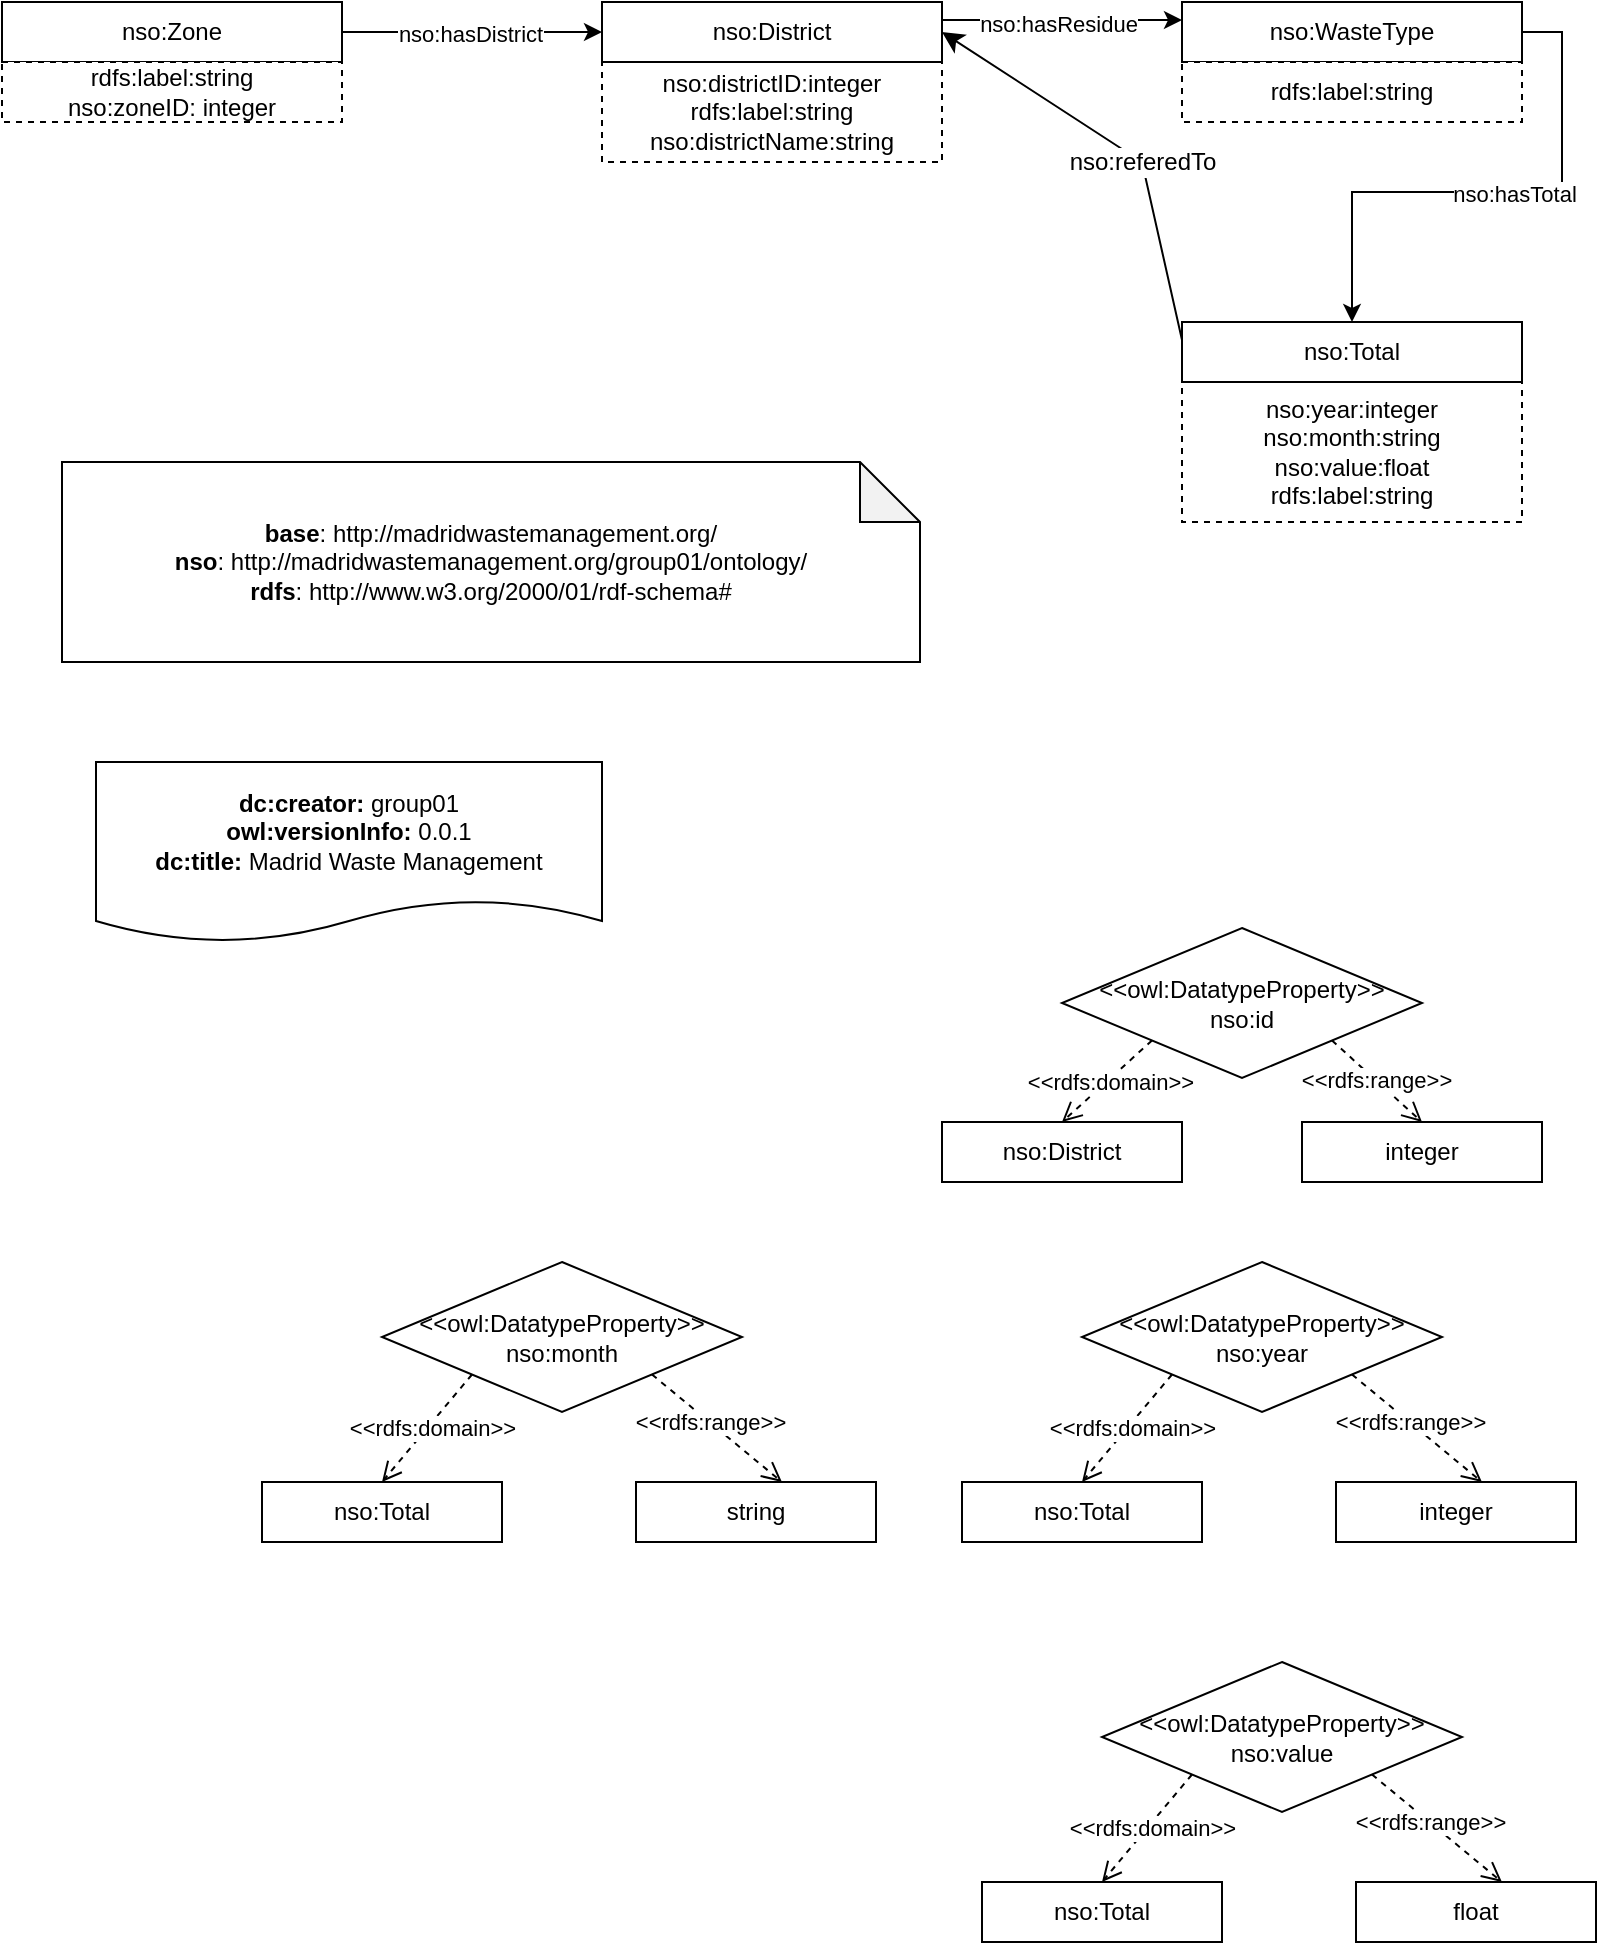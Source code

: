<mxfile version="21.6.5" type="device">
  <diagram name="Pagina-1" id="1RlD7k3v_khYpdEVKCjm">
    <mxGraphModel dx="1194" dy="618" grid="1" gridSize="10" guides="1" tooltips="1" connect="1" arrows="1" fold="1" page="1" pageScale="1" pageWidth="827" pageHeight="1169" math="0" shadow="0">
      <root>
        <mxCell id="0" />
        <mxCell id="1" parent="0" />
        <mxCell id="r6KnwTTkaE7kSFxnoHc5-1" value="nso:districtID:integer&lt;br&gt;rdfs:label:string&lt;br&gt;nso:districtName:string" style="rounded=0;whiteSpace=wrap;html=1;snapToPoint=1;points=[[0.1,0],[0.2,0],[0.3,0],[0.4,0],[0.5,0],[0.6,0],[0.7,0],[0.8,0],[0.9,0],[0,0.1],[0,0.3],[0,0.5],[0,0.7],[0,0.9],[0.1,1],[0.2,1],[0.3,1],[0.4,1],[0.5,1],[0.6,1],[0.7,1],[0.8,1],[0.9,1],[1,0.1],[1,0.3],[1,0.5],[1,0.7],[1,0.9]];dashed=1;" parent="1" vertex="1">
          <mxGeometry x="340" y="110" width="170" height="50" as="geometry" />
        </mxCell>
        <mxCell id="r6KnwTTkaE7kSFxnoHc5-2" value="nso:District" style="rounded=0;whiteSpace=wrap;html=1;snapToPoint=1;points=[[0.1,0],[0.2,0],[0.3,0],[0.4,0],[0.5,0],[0.6,0],[0.7,0],[0.8,0],[0.9,0],[0,0.1],[0,0.3],[0,0.5],[0,0.7],[0,0.9],[0.1,1],[0.2,1],[0.3,1],[0.4,1],[0.5,1],[0.6,1],[0.7,1],[0.8,1],[0.9,1],[1,0.1],[1,0.3],[1,0.5],[1,0.7],[1,0.9]];" parent="1" vertex="1">
          <mxGeometry x="340" y="80" width="170" height="30" as="geometry" />
        </mxCell>
        <mxCell id="r6KnwTTkaE7kSFxnoHc5-14" style="edgeStyle=orthogonalEdgeStyle;rounded=0;orthogonalLoop=1;jettySize=auto;html=1;entryX=0.5;entryY=0;entryDx=0;entryDy=0;exitX=1;exitY=0.5;exitDx=0;exitDy=0;" parent="1" source="r6KnwTTkaE7kSFxnoHc5-7" target="r6KnwTTkaE7kSFxnoHc5-13" edge="1">
          <mxGeometry relative="1" as="geometry">
            <mxPoint x="710" y="141" as="sourcePoint" />
          </mxGeometry>
        </mxCell>
        <mxCell id="r6KnwTTkaE7kSFxnoHc5-15" value="nso:hasTotal" style="edgeLabel;html=1;align=center;verticalAlign=middle;resizable=0;points=[];" parent="r6KnwTTkaE7kSFxnoHc5-14" vertex="1" connectable="0">
          <mxGeometry x="-0.089" y="1" relative="1" as="geometry">
            <mxPoint x="-1" as="offset" />
          </mxGeometry>
        </mxCell>
        <mxCell id="r6KnwTTkaE7kSFxnoHc5-7" value="nso:WasteType" style="rounded=0;whiteSpace=wrap;html=1;snapToPoint=1;points=[[0.1,0],[0.2,0],[0.3,0],[0.4,0],[0.5,0],[0.6,0],[0.7,0],[0.8,0],[0.9,0],[0,0.1],[0,0.3],[0,0.5],[0,0.7],[0,0.9],[0.1,1],[0.2,1],[0.3,1],[0.4,1],[0.5,1],[0.6,1],[0.7,1],[0.8,1],[0.9,1],[1,0.1],[1,0.3],[1,0.5],[1,0.7],[1,0.9]];" parent="1" vertex="1">
          <mxGeometry x="630" y="80" width="170" height="30" as="geometry" />
        </mxCell>
        <mxCell id="r6KnwTTkaE7kSFxnoHc5-10" style="edgeStyle=orthogonalEdgeStyle;rounded=0;orthogonalLoop=1;jettySize=auto;html=1;exitX=1;exitY=0.3;exitDx=0;exitDy=0;entryX=0;entryY=0.3;entryDx=0;entryDy=0;" parent="1" source="r6KnwTTkaE7kSFxnoHc5-2" target="r6KnwTTkaE7kSFxnoHc5-7" edge="1">
          <mxGeometry relative="1" as="geometry">
            <mxPoint x="440" y="260" as="targetPoint" />
          </mxGeometry>
        </mxCell>
        <mxCell id="r6KnwTTkaE7kSFxnoHc5-11" value="nso:hasResidue" style="edgeLabel;html=1;align=center;verticalAlign=middle;resizable=0;points=[];" parent="r6KnwTTkaE7kSFxnoHc5-10" vertex="1" connectable="0">
          <mxGeometry x="-0.039" y="-2" relative="1" as="geometry">
            <mxPoint as="offset" />
          </mxGeometry>
        </mxCell>
        <mxCell id="r6KnwTTkaE7kSFxnoHc5-12" value="nso:year:integer&lt;br&gt;nso:month:string&lt;br&gt;nso:value:float&lt;br&gt;rdfs:label:string" style="rounded=0;whiteSpace=wrap;html=1;snapToPoint=1;points=[[0.1,0],[0.2,0],[0.3,0],[0.4,0],[0.5,0],[0.6,0],[0.7,0],[0.8,0],[0.9,0],[0,0.1],[0,0.3],[0,0.5],[0,0.7],[0,0.9],[0.1,1],[0.2,1],[0.3,1],[0.4,1],[0.5,1],[0.6,1],[0.7,1],[0.8,1],[0.9,1],[1,0.1],[1,0.3],[1,0.5],[1,0.7],[1,0.9]];dashed=1;" parent="1" vertex="1">
          <mxGeometry x="630" y="270" width="170" height="70" as="geometry" />
        </mxCell>
        <mxCell id="r6KnwTTkaE7kSFxnoHc5-13" value="nso:Total" style="rounded=0;whiteSpace=wrap;html=1;snapToPoint=1;points=[[0.1,0],[0.2,0],[0.3,0],[0.4,0],[0.5,0],[0.6,0],[0.7,0],[0.8,0],[0.9,0],[0,0.1],[0,0.3],[0,0.5],[0,0.7],[0,0.9],[0.1,1],[0.2,1],[0.3,1],[0.4,1],[0.5,1],[0.6,1],[0.7,1],[0.8,1],[0.9,1],[1,0.1],[1,0.3],[1,0.5],[1,0.7],[1,0.9]];" parent="1" vertex="1">
          <mxGeometry x="630" y="240" width="170" height="30" as="geometry" />
        </mxCell>
        <mxCell id="r6KnwTTkaE7kSFxnoHc5-18" style="edgeStyle=orthogonalEdgeStyle;rounded=0;orthogonalLoop=1;jettySize=auto;html=1;exitX=1;exitY=0.5;exitDx=0;exitDy=0;entryX=0;entryY=0.5;entryDx=0;entryDy=0;" parent="1" source="r6KnwTTkaE7kSFxnoHc5-17" target="r6KnwTTkaE7kSFxnoHc5-2" edge="1">
          <mxGeometry relative="1" as="geometry" />
        </mxCell>
        <mxCell id="r6KnwTTkaE7kSFxnoHc5-19" value="nso:hasDistrict" style="edgeLabel;html=1;align=center;verticalAlign=middle;resizable=0;points=[];" parent="r6KnwTTkaE7kSFxnoHc5-18" vertex="1" connectable="0">
          <mxGeometry x="-0.017" y="-1" relative="1" as="geometry">
            <mxPoint as="offset" />
          </mxGeometry>
        </mxCell>
        <mxCell id="r6KnwTTkaE7kSFxnoHc5-17" value="nso:Zone" style="rounded=0;whiteSpace=wrap;html=1;snapToPoint=1;points=[[0.1,0],[0.2,0],[0.3,0],[0.4,0],[0.5,0],[0.6,0],[0.7,0],[0.8,0],[0.9,0],[0,0.1],[0,0.3],[0,0.5],[0,0.7],[0,0.9],[0.1,1],[0.2,1],[0.3,1],[0.4,1],[0.5,1],[0.6,1],[0.7,1],[0.8,1],[0.9,1],[1,0.1],[1,0.3],[1,0.5],[1,0.7],[1,0.9]];" parent="1" vertex="1">
          <mxGeometry x="40" y="80" width="170" height="30" as="geometry" />
        </mxCell>
        <mxCell id="PTtcGUtyKkrxVg12ckht-1" value="&lt;div&gt;&lt;b&gt;base&lt;/b&gt;: http://madridwastemanagement.org/&lt;/div&gt;&lt;div&gt;&lt;b&gt;nso&lt;/b&gt;:&amp;nbsp;http://madridwastemanagement.org/group01/ontology/&lt;br&gt;&lt;/div&gt;&lt;div&gt;&lt;span style=&quot;background-color: initial;&quot;&gt;&lt;b&gt;rdfs&lt;/b&gt;: http://www.w3.org/2000/01/rdf-schema#&lt;br&gt;&lt;/span&gt;&lt;/div&gt;" style="shape=note;whiteSpace=wrap;html=1;backgroundOutline=1;darkOpacity=0.05;" parent="1" vertex="1">
          <mxGeometry x="70" y="310" width="429" height="100" as="geometry" />
        </mxCell>
        <mxCell id="PTtcGUtyKkrxVg12ckht-4" value="&lt;div&gt;&amp;lt;&amp;lt;owl:DatatypeProperty&amp;gt;&amp;gt; nso:id&lt;br&gt;&lt;/div&gt;" style="rhombus;whiteSpace=wrap;html=1;" parent="1" vertex="1">
          <mxGeometry x="570.0" y="543.0" width="180" height="75" as="geometry" />
        </mxCell>
        <mxCell id="PTtcGUtyKkrxVg12ckht-5" value="integer" style="rounded=0;whiteSpace=wrap;html=1;snapToPoint=1;points=[[0.1,0],[0.2,0],[0.3,0],[0.4,0],[0.5,0],[0.6,0],[0.7,0],[0.8,0],[0.9,0],[0,0.1],[0,0.3],[0,0.5],[0,0.7],[0,0.9],[0.1,1],[0.2,1],[0.3,1],[0.4,1],[0.5,1],[0.6,1],[0.7,1],[0.8,1],[0.9,1],[1,0.1],[1,0.3],[1,0.5],[1,0.7],[1,0.9]];" parent="1" vertex="1">
          <mxGeometry x="690.0" y="640.0" width="120" height="30" as="geometry" />
        </mxCell>
        <mxCell id="PTtcGUtyKkrxVg12ckht-6" value="nso:District" style="rounded=0;whiteSpace=wrap;html=1;snapToPoint=1;points=[[0.1,0],[0.2,0],[0.3,0],[0.4,0],[0.5,0],[0.6,0],[0.7,0],[0.8,0],[0.9,0],[0,0.1],[0,0.3],[0,0.5],[0,0.7],[0,0.9],[0.1,1],[0.2,1],[0.3,1],[0.4,1],[0.5,1],[0.6,1],[0.7,1],[0.8,1],[0.9,1],[1,0.1],[1,0.3],[1,0.5],[1,0.7],[1,0.9]];" parent="1" vertex="1">
          <mxGeometry x="510.0" y="640.0" width="120" height="30" as="geometry" />
        </mxCell>
        <mxCell id="PTtcGUtyKkrxVg12ckht-7" value="" style="endArrow=open;html=1;fontColor=#000099;endFill=0;dashed=1;entryX=0.5;entryY=0;entryDx=0;entryDy=0;endSize=8;arcSize=0;exitX=1;exitY=1;exitDx=0;exitDy=0;rounded=0;" parent="1" source="PTtcGUtyKkrxVg12ckht-4" target="PTtcGUtyKkrxVg12ckht-5" edge="1">
          <mxGeometry width="50" height="50" relative="1" as="geometry">
            <mxPoint x="705.0" y="599.0" as="sourcePoint" />
            <mxPoint x="514.39" y="723" as="targetPoint" />
          </mxGeometry>
        </mxCell>
        <mxCell id="PTtcGUtyKkrxVg12ckht-8" value="&lt;div&gt;&amp;lt;&amp;lt;rdfs:range&amp;gt;&amp;gt;&lt;/div&gt;" style="edgeLabel;html=1;align=center;verticalAlign=middle;resizable=0;points=[];" parent="PTtcGUtyKkrxVg12ckht-7" vertex="1" connectable="0">
          <mxGeometry x="-0.352" y="-1" relative="1" as="geometry">
            <mxPoint x="7.82" y="5.56" as="offset" />
          </mxGeometry>
        </mxCell>
        <mxCell id="PTtcGUtyKkrxVg12ckht-9" value="" style="endArrow=open;html=1;fontColor=#000099;endFill=0;dashed=1;endSize=8;entryX=0.5;entryY=0;entryDx=0;entryDy=0;arcSize=0;exitX=0;exitY=1;exitDx=0;exitDy=0;rounded=0;" parent="1" source="PTtcGUtyKkrxVg12ckht-4" target="PTtcGUtyKkrxVg12ckht-6" edge="1">
          <mxGeometry width="50" height="50" relative="1" as="geometry">
            <mxPoint x="529.997" y="723.607" as="sourcePoint" />
            <mxPoint x="581.39" y="698" as="targetPoint" />
          </mxGeometry>
        </mxCell>
        <mxCell id="PTtcGUtyKkrxVg12ckht-10" value="&lt;div&gt;&amp;lt;&amp;lt;rdfs:domain&amp;gt;&amp;gt;&lt;/div&gt;" style="edgeLabel;html=1;align=center;verticalAlign=middle;resizable=0;points=[];" parent="PTtcGUtyKkrxVg12ckht-9" vertex="1" connectable="0">
          <mxGeometry x="-0.055" y="2" relative="1" as="geometry">
            <mxPoint x="-1" as="offset" />
          </mxGeometry>
        </mxCell>
        <mxCell id="PTtcGUtyKkrxVg12ckht-13" value="&lt;div&gt;&amp;lt;&amp;lt;owl:DatatypeProperty&amp;gt;&amp;gt; nso:year&lt;br&gt;&lt;/div&gt;" style="rhombus;whiteSpace=wrap;html=1;" parent="1" vertex="1">
          <mxGeometry x="580.0" y="710.0" width="180" height="75" as="geometry" />
        </mxCell>
        <mxCell id="PTtcGUtyKkrxVg12ckht-14" value="" style="endArrow=open;html=1;fontColor=#000099;endFill=0;dashed=1;entryX=0.608;entryY=0;entryDx=0;entryDy=0;endSize=8;arcSize=0;exitX=1;exitY=1;exitDx=0;exitDy=0;rounded=0;entryPerimeter=0;" parent="1" source="PTtcGUtyKkrxVg12ckht-13" target="PTtcGUtyKkrxVg12ckht-20" edge="1">
          <mxGeometry width="50" height="50" relative="1" as="geometry">
            <mxPoint x="715.0" y="766.0" as="sourcePoint" />
            <mxPoint x="770" y="815" as="targetPoint" />
          </mxGeometry>
        </mxCell>
        <mxCell id="PTtcGUtyKkrxVg12ckht-15" value="&lt;div&gt;&amp;lt;&amp;lt;rdfs:range&amp;gt;&amp;gt;&lt;/div&gt;" style="edgeLabel;html=1;align=center;verticalAlign=middle;resizable=0;points=[];" parent="PTtcGUtyKkrxVg12ckht-14" vertex="1" connectable="0">
          <mxGeometry x="-0.352" y="-1" relative="1" as="geometry">
            <mxPoint x="7.82" y="5.56" as="offset" />
          </mxGeometry>
        </mxCell>
        <mxCell id="PTtcGUtyKkrxVg12ckht-16" value="" style="endArrow=open;html=1;fontColor=#000099;endFill=0;dashed=1;endSize=8;arcSize=0;exitX=0;exitY=1;exitDx=0;exitDy=0;rounded=0;entryX=0.5;entryY=0;entryDx=0;entryDy=0;" parent="1" source="PTtcGUtyKkrxVg12ckht-13" target="PTtcGUtyKkrxVg12ckht-18" edge="1">
          <mxGeometry width="50" height="50" relative="1" as="geometry">
            <mxPoint x="539.997" y="890.607" as="sourcePoint" />
            <mxPoint x="580" y="815" as="targetPoint" />
          </mxGeometry>
        </mxCell>
        <mxCell id="PTtcGUtyKkrxVg12ckht-17" value="&lt;div&gt;&amp;lt;&amp;lt;rdfs:domain&amp;gt;&amp;gt;&lt;/div&gt;" style="edgeLabel;html=1;align=center;verticalAlign=middle;resizable=0;points=[];" parent="PTtcGUtyKkrxVg12ckht-16" vertex="1" connectable="0">
          <mxGeometry x="-0.055" y="2" relative="1" as="geometry">
            <mxPoint x="-1" as="offset" />
          </mxGeometry>
        </mxCell>
        <mxCell id="PTtcGUtyKkrxVg12ckht-18" value="nso:Total" style="rounded=0;whiteSpace=wrap;html=1;snapToPoint=1;points=[[0.1,0],[0.2,0],[0.3,0],[0.4,0],[0.5,0],[0.6,0],[0.7,0],[0.8,0],[0.9,0],[0,0.1],[0,0.3],[0,0.5],[0,0.7],[0,0.9],[0.1,1],[0.2,1],[0.3,1],[0.4,1],[0.5,1],[0.6,1],[0.7,1],[0.8,1],[0.9,1],[1,0.1],[1,0.3],[1,0.5],[1,0.7],[1,0.9]];" parent="1" vertex="1">
          <mxGeometry x="520.0" y="820.0" width="120" height="30" as="geometry" />
        </mxCell>
        <mxCell id="PTtcGUtyKkrxVg12ckht-20" value="integer" style="rounded=0;whiteSpace=wrap;html=1;snapToPoint=1;points=[[0.1,0],[0.2,0],[0.3,0],[0.4,0],[0.5,0],[0.6,0],[0.7,0],[0.8,0],[0.9,0],[0,0.1],[0,0.3],[0,0.5],[0,0.7],[0,0.9],[0.1,1],[0.2,1],[0.3,1],[0.4,1],[0.5,1],[0.6,1],[0.7,1],[0.8,1],[0.9,1],[1,0.1],[1,0.3],[1,0.5],[1,0.7],[1,0.9]];" parent="1" vertex="1">
          <mxGeometry x="707.0" y="820.0" width="120" height="30" as="geometry" />
        </mxCell>
        <mxCell id="PTtcGUtyKkrxVg12ckht-21" value="&lt;div&gt;&amp;lt;&amp;lt;owl:DatatypeProperty&amp;gt;&amp;gt; nso:month&lt;br&gt;&lt;/div&gt;" style="rhombus;whiteSpace=wrap;html=1;" parent="1" vertex="1">
          <mxGeometry x="230.0" y="710.0" width="180" height="75" as="geometry" />
        </mxCell>
        <mxCell id="PTtcGUtyKkrxVg12ckht-22" value="" style="endArrow=open;html=1;fontColor=#000099;endFill=0;dashed=1;entryX=0.608;entryY=0;entryDx=0;entryDy=0;endSize=8;arcSize=0;exitX=1;exitY=1;exitDx=0;exitDy=0;rounded=0;entryPerimeter=0;" parent="1" source="PTtcGUtyKkrxVg12ckht-21" target="PTtcGUtyKkrxVg12ckht-27" edge="1">
          <mxGeometry width="50" height="50" relative="1" as="geometry">
            <mxPoint x="365.0" y="766.0" as="sourcePoint" />
            <mxPoint x="420" y="815" as="targetPoint" />
          </mxGeometry>
        </mxCell>
        <mxCell id="PTtcGUtyKkrxVg12ckht-23" value="&lt;div&gt;&amp;lt;&amp;lt;rdfs:range&amp;gt;&amp;gt;&lt;/div&gt;" style="edgeLabel;html=1;align=center;verticalAlign=middle;resizable=0;points=[];" parent="PTtcGUtyKkrxVg12ckht-22" vertex="1" connectable="0">
          <mxGeometry x="-0.352" y="-1" relative="1" as="geometry">
            <mxPoint x="7.82" y="5.56" as="offset" />
          </mxGeometry>
        </mxCell>
        <mxCell id="PTtcGUtyKkrxVg12ckht-24" value="" style="endArrow=open;html=1;fontColor=#000099;endFill=0;dashed=1;endSize=8;arcSize=0;exitX=0;exitY=1;exitDx=0;exitDy=0;rounded=0;entryX=0.5;entryY=0;entryDx=0;entryDy=0;" parent="1" source="PTtcGUtyKkrxVg12ckht-21" target="PTtcGUtyKkrxVg12ckht-26" edge="1">
          <mxGeometry width="50" height="50" relative="1" as="geometry">
            <mxPoint x="189.997" y="890.607" as="sourcePoint" />
            <mxPoint x="230" y="815" as="targetPoint" />
          </mxGeometry>
        </mxCell>
        <mxCell id="PTtcGUtyKkrxVg12ckht-25" value="&lt;div&gt;&amp;lt;&amp;lt;rdfs:domain&amp;gt;&amp;gt;&lt;/div&gt;" style="edgeLabel;html=1;align=center;verticalAlign=middle;resizable=0;points=[];" parent="PTtcGUtyKkrxVg12ckht-24" vertex="1" connectable="0">
          <mxGeometry x="-0.055" y="2" relative="1" as="geometry">
            <mxPoint x="-1" as="offset" />
          </mxGeometry>
        </mxCell>
        <mxCell id="PTtcGUtyKkrxVg12ckht-26" value="nso:Total" style="rounded=0;whiteSpace=wrap;html=1;snapToPoint=1;points=[[0.1,0],[0.2,0],[0.3,0],[0.4,0],[0.5,0],[0.6,0],[0.7,0],[0.8,0],[0.9,0],[0,0.1],[0,0.3],[0,0.5],[0,0.7],[0,0.9],[0.1,1],[0.2,1],[0.3,1],[0.4,1],[0.5,1],[0.6,1],[0.7,1],[0.8,1],[0.9,1],[1,0.1],[1,0.3],[1,0.5],[1,0.7],[1,0.9]];" parent="1" vertex="1">
          <mxGeometry x="170.0" y="820.0" width="120" height="30" as="geometry" />
        </mxCell>
        <mxCell id="PTtcGUtyKkrxVg12ckht-27" value="string" style="rounded=0;whiteSpace=wrap;html=1;snapToPoint=1;points=[[0.1,0],[0.2,0],[0.3,0],[0.4,0],[0.5,0],[0.6,0],[0.7,0],[0.8,0],[0.9,0],[0,0.1],[0,0.3],[0,0.5],[0,0.7],[0,0.9],[0.1,1],[0.2,1],[0.3,1],[0.4,1],[0.5,1],[0.6,1],[0.7,1],[0.8,1],[0.9,1],[1,0.1],[1,0.3],[1,0.5],[1,0.7],[1,0.9]];" parent="1" vertex="1">
          <mxGeometry x="357.0" y="820.0" width="120" height="30" as="geometry" />
        </mxCell>
        <mxCell id="PTtcGUtyKkrxVg12ckht-28" value="&lt;div&gt;&lt;b&gt;dc:creator:&lt;/b&gt;&amp;nbsp;group01&lt;/div&gt;&lt;div&gt;&lt;b&gt;owl:versionInfo:&lt;/b&gt; 0.0.1&lt;/div&gt;&lt;div&gt;&lt;b&gt;dc:title:&lt;/b&gt;&amp;nbsp;Madrid Waste Management&lt;/div&gt;" style="shape=document;whiteSpace=wrap;html=1;boundedLbl=1;labelBackgroundColor=#ffffff;strokeColor=#000000;fontSize=12;fontColor=#000000;size=0.233;" parent="1" vertex="1">
          <mxGeometry x="87" y="460" width="253" height="90" as="geometry" />
        </mxCell>
        <mxCell id="URHMQPgpJghsnsx-wSB9-1" value="" style="endArrow=classic;html=1;entryX=1;entryY=0.5;entryDx=0;entryDy=0;endSize=8;arcSize=0;rounded=0;exitX=0;exitY=0.3;exitDx=0;exitDy=0;" parent="1" source="r6KnwTTkaE7kSFxnoHc5-13" target="r6KnwTTkaE7kSFxnoHc5-2" edge="1">
          <mxGeometry width="50" height="50" relative="1" as="geometry">
            <mxPoint x="570" y="240" as="sourcePoint" />
            <mxPoint x="507" y="340" as="targetPoint" />
            <Array as="points">
              <mxPoint x="610" y="160" />
            </Array>
          </mxGeometry>
        </mxCell>
        <mxCell id="URHMQPgpJghsnsx-wSB9-2" value="nso:referedTo" style="text;html=1;align=center;verticalAlign=middle;resizable=0;points=[];labelBackgroundColor=#ffffff;" parent="URHMQPgpJghsnsx-wSB9-1" vertex="1" connectable="0">
          <mxGeometry x="-0.127" relative="1" as="geometry">
            <mxPoint as="offset" />
          </mxGeometry>
        </mxCell>
        <mxCell id="iv4-HoFru1JKthgNmINN-1" value="rdfs:label:string" style="rounded=0;whiteSpace=wrap;html=1;snapToPoint=1;points=[[0.1,0],[0.2,0],[0.3,0],[0.4,0],[0.5,0],[0.6,0],[0.7,0],[0.8,0],[0.9,0],[0,0.1],[0,0.3],[0,0.5],[0,0.7],[0,0.9],[0.1,1],[0.2,1],[0.3,1],[0.4,1],[0.5,1],[0.6,1],[0.7,1],[0.8,1],[0.9,1],[1,0.1],[1,0.3],[1,0.5],[1,0.7],[1,0.9]];dashed=1;" parent="1" vertex="1">
          <mxGeometry x="630" y="110" width="170" height="30" as="geometry" />
        </mxCell>
        <mxCell id="iv4-HoFru1JKthgNmINN-17" value="rdfs:label:string&lt;br&gt;nso:zoneID: integer" style="rounded=0;whiteSpace=wrap;html=1;snapToPoint=1;points=[[0.1,0],[0.2,0],[0.3,0],[0.4,0],[0.5,0],[0.6,0],[0.7,0],[0.8,0],[0.9,0],[0,0.1],[0,0.3],[0,0.5],[0,0.7],[0,0.9],[0.1,1],[0.2,1],[0.3,1],[0.4,1],[0.5,1],[0.6,1],[0.7,1],[0.8,1],[0.9,1],[1,0.1],[1,0.3],[1,0.5],[1,0.7],[1,0.9]];dashed=1;" parent="1" vertex="1">
          <mxGeometry x="40" y="110" width="170" height="30" as="geometry" />
        </mxCell>
        <mxCell id="iv4-HoFru1JKthgNmINN-18" value="&lt;div&gt;&amp;lt;&amp;lt;owl:DatatypeProperty&amp;gt;&amp;gt; nso:value&lt;br&gt;&lt;/div&gt;" style="rhombus;whiteSpace=wrap;html=1;" parent="1" vertex="1">
          <mxGeometry x="590.0" y="910.0" width="180" height="75" as="geometry" />
        </mxCell>
        <mxCell id="iv4-HoFru1JKthgNmINN-19" value="" style="endArrow=open;html=1;fontColor=#000099;endFill=0;dashed=1;entryX=0.608;entryY=0;entryDx=0;entryDy=0;endSize=8;arcSize=0;exitX=1;exitY=1;exitDx=0;exitDy=0;rounded=0;entryPerimeter=0;" parent="1" source="iv4-HoFru1JKthgNmINN-18" target="iv4-HoFru1JKthgNmINN-24" edge="1">
          <mxGeometry width="50" height="50" relative="1" as="geometry">
            <mxPoint x="725.0" y="966.0" as="sourcePoint" />
            <mxPoint x="780" y="1015" as="targetPoint" />
          </mxGeometry>
        </mxCell>
        <mxCell id="iv4-HoFru1JKthgNmINN-20" value="&lt;div&gt;&amp;lt;&amp;lt;rdfs:range&amp;gt;&amp;gt;&lt;/div&gt;" style="edgeLabel;html=1;align=center;verticalAlign=middle;resizable=0;points=[];" parent="iv4-HoFru1JKthgNmINN-19" vertex="1" connectable="0">
          <mxGeometry x="-0.352" y="-1" relative="1" as="geometry">
            <mxPoint x="7.82" y="5.56" as="offset" />
          </mxGeometry>
        </mxCell>
        <mxCell id="iv4-HoFru1JKthgNmINN-21" value="" style="endArrow=open;html=1;fontColor=#000099;endFill=0;dashed=1;endSize=8;arcSize=0;exitX=0;exitY=1;exitDx=0;exitDy=0;rounded=0;entryX=0.5;entryY=0;entryDx=0;entryDy=0;" parent="1" source="iv4-HoFru1JKthgNmINN-18" target="iv4-HoFru1JKthgNmINN-23" edge="1">
          <mxGeometry width="50" height="50" relative="1" as="geometry">
            <mxPoint x="549.997" y="1090.607" as="sourcePoint" />
            <mxPoint x="590" y="1015" as="targetPoint" />
          </mxGeometry>
        </mxCell>
        <mxCell id="iv4-HoFru1JKthgNmINN-22" value="&lt;div&gt;&amp;lt;&amp;lt;rdfs:domain&amp;gt;&amp;gt;&lt;/div&gt;" style="edgeLabel;html=1;align=center;verticalAlign=middle;resizable=0;points=[];" parent="iv4-HoFru1JKthgNmINN-21" vertex="1" connectable="0">
          <mxGeometry x="-0.055" y="2" relative="1" as="geometry">
            <mxPoint x="-1" as="offset" />
          </mxGeometry>
        </mxCell>
        <mxCell id="iv4-HoFru1JKthgNmINN-23" value="nso:Total" style="rounded=0;whiteSpace=wrap;html=1;snapToPoint=1;points=[[0.1,0],[0.2,0],[0.3,0],[0.4,0],[0.5,0],[0.6,0],[0.7,0],[0.8,0],[0.9,0],[0,0.1],[0,0.3],[0,0.5],[0,0.7],[0,0.9],[0.1,1],[0.2,1],[0.3,1],[0.4,1],[0.5,1],[0.6,1],[0.7,1],[0.8,1],[0.9,1],[1,0.1],[1,0.3],[1,0.5],[1,0.7],[1,0.9]];" parent="1" vertex="1">
          <mxGeometry x="530.0" y="1020.0" width="120" height="30" as="geometry" />
        </mxCell>
        <mxCell id="iv4-HoFru1JKthgNmINN-24" value="float" style="rounded=0;whiteSpace=wrap;html=1;snapToPoint=1;points=[[0.1,0],[0.2,0],[0.3,0],[0.4,0],[0.5,0],[0.6,0],[0.7,0],[0.8,0],[0.9,0],[0,0.1],[0,0.3],[0,0.5],[0,0.7],[0,0.9],[0.1,1],[0.2,1],[0.3,1],[0.4,1],[0.5,1],[0.6,1],[0.7,1],[0.8,1],[0.9,1],[1,0.1],[1,0.3],[1,0.5],[1,0.7],[1,0.9]];" parent="1" vertex="1">
          <mxGeometry x="717.0" y="1020.0" width="120" height="30" as="geometry" />
        </mxCell>
      </root>
    </mxGraphModel>
  </diagram>
</mxfile>
